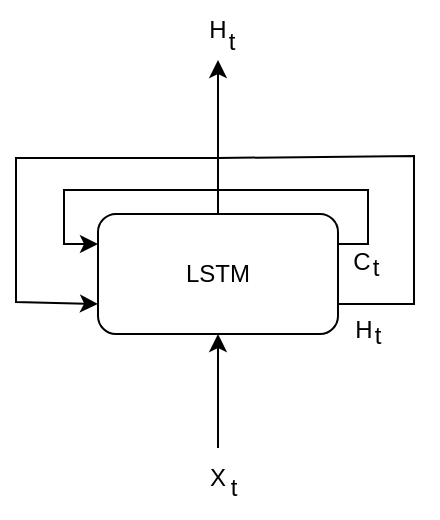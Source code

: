 <mxfile version="24.4.13" type="device">
  <diagram name="Страница — 1" id="Mr-a5qJRFT9egZu9b4EL">
    <mxGraphModel dx="387" dy="221" grid="1" gridSize="1" guides="1" tooltips="1" connect="1" arrows="1" fold="1" page="1" pageScale="1" pageWidth="827" pageHeight="1169" math="0" shadow="0">
      <root>
        <mxCell id="0" />
        <mxCell id="1" parent="0" />
        <mxCell id="UebbhMhrwfK7vqYj1Uli-3" value="LSTM" style="rounded=1;whiteSpace=wrap;html=1;" parent="1" vertex="1">
          <mxGeometry x="329" y="140" width="120" height="60" as="geometry" />
        </mxCell>
        <mxCell id="UebbhMhrwfK7vqYj1Uli-4" value="X" style="text;html=1;align=center;verticalAlign=middle;whiteSpace=wrap;rounded=0;" parent="1" vertex="1">
          <mxGeometry x="359" y="257" width="60" height="30" as="geometry" />
        </mxCell>
        <mxCell id="UebbhMhrwfK7vqYj1Uli-5" value="t" style="text;html=1;align=center;verticalAlign=middle;whiteSpace=wrap;rounded=0;" parent="1" vertex="1">
          <mxGeometry x="367" y="262" width="60" height="30" as="geometry" />
        </mxCell>
        <mxCell id="UebbhMhrwfK7vqYj1Uli-6" value="" style="endArrow=classic;html=1;rounded=0;exitX=0.5;exitY=0;exitDx=0;exitDy=0;entryX=0.5;entryY=1;entryDx=0;entryDy=0;" parent="1" source="UebbhMhrwfK7vqYj1Uli-4" target="UebbhMhrwfK7vqYj1Uli-3" edge="1">
          <mxGeometry width="50" height="50" relative="1" as="geometry">
            <mxPoint x="342" y="246" as="sourcePoint" />
            <mxPoint x="392" y="196" as="targetPoint" />
          </mxGeometry>
        </mxCell>
        <mxCell id="UebbhMhrwfK7vqYj1Uli-8" value="H" style="text;html=1;align=center;verticalAlign=middle;whiteSpace=wrap;rounded=0;" parent="1" vertex="1">
          <mxGeometry x="359" y="33" width="60" height="30" as="geometry" />
        </mxCell>
        <mxCell id="UebbhMhrwfK7vqYj1Uli-9" value="t" style="text;html=1;align=center;verticalAlign=middle;whiteSpace=wrap;rounded=0;" parent="1" vertex="1">
          <mxGeometry x="366" y="39" width="60" height="30" as="geometry" />
        </mxCell>
        <mxCell id="UebbhMhrwfK7vqYj1Uli-10" value="" style="endArrow=classic;html=1;rounded=0;exitX=1;exitY=0.25;exitDx=0;exitDy=0;entryX=0;entryY=0.25;entryDx=0;entryDy=0;" parent="1" source="UebbhMhrwfK7vqYj1Uli-3" target="UebbhMhrwfK7vqYj1Uli-3" edge="1">
          <mxGeometry width="50" height="50" relative="1" as="geometry">
            <mxPoint x="396" y="188" as="sourcePoint" />
            <mxPoint x="294" y="121" as="targetPoint" />
            <Array as="points">
              <mxPoint x="464" y="155" />
              <mxPoint x="464" y="128" />
              <mxPoint x="312" y="128" />
              <mxPoint x="312" y="155" />
            </Array>
          </mxGeometry>
        </mxCell>
        <mxCell id="UebbhMhrwfK7vqYj1Uli-11" value="" style="endArrow=classic;html=1;rounded=0;exitX=1;exitY=0.75;exitDx=0;exitDy=0;entryX=0;entryY=0.75;entryDx=0;entryDy=0;" parent="1" source="UebbhMhrwfK7vqYj1Uli-3" target="UebbhMhrwfK7vqYj1Uli-3" edge="1">
          <mxGeometry width="50" height="50" relative="1" as="geometry">
            <mxPoint x="332" y="185" as="sourcePoint" />
            <mxPoint x="382" y="135" as="targetPoint" />
            <Array as="points">
              <mxPoint x="487" y="185" />
              <mxPoint x="487" y="111" />
              <mxPoint x="389" y="112" />
              <mxPoint x="288" y="112" />
              <mxPoint x="288" y="144" />
              <mxPoint x="288" y="184" />
            </Array>
          </mxGeometry>
        </mxCell>
        <mxCell id="UebbhMhrwfK7vqYj1Uli-16" value="" style="endArrow=classic;html=1;rounded=0;exitX=0.5;exitY=0;exitDx=0;exitDy=0;entryX=0.5;entryY=1;entryDx=0;entryDy=0;" parent="1" source="UebbhMhrwfK7vqYj1Uli-3" target="UebbhMhrwfK7vqYj1Uli-8" edge="1">
          <mxGeometry width="50" height="50" relative="1" as="geometry">
            <mxPoint x="353" y="150" as="sourcePoint" />
            <mxPoint x="403" y="100" as="targetPoint" />
          </mxGeometry>
        </mxCell>
        <mxCell id="UebbhMhrwfK7vqYj1Uli-17" value="C" style="text;html=1;align=center;verticalAlign=middle;whiteSpace=wrap;rounded=0;" parent="1" vertex="1">
          <mxGeometry x="431" y="149" width="60" height="30" as="geometry" />
        </mxCell>
        <mxCell id="UebbhMhrwfK7vqYj1Uli-18" value="H" style="text;html=1;align=center;verticalAlign=middle;whiteSpace=wrap;rounded=0;" parent="1" vertex="1">
          <mxGeometry x="432" y="183" width="60" height="30" as="geometry" />
        </mxCell>
        <mxCell id="UebbhMhrwfK7vqYj1Uli-19" value="t" style="text;html=1;align=center;verticalAlign=middle;whiteSpace=wrap;rounded=0;" parent="1" vertex="1">
          <mxGeometry x="438" y="152" width="60" height="30" as="geometry" />
        </mxCell>
        <mxCell id="UebbhMhrwfK7vqYj1Uli-20" value="t" style="text;html=1;align=center;verticalAlign=middle;whiteSpace=wrap;rounded=0;" parent="1" vertex="1">
          <mxGeometry x="439" y="186" width="60" height="30" as="geometry" />
        </mxCell>
      </root>
    </mxGraphModel>
  </diagram>
</mxfile>
